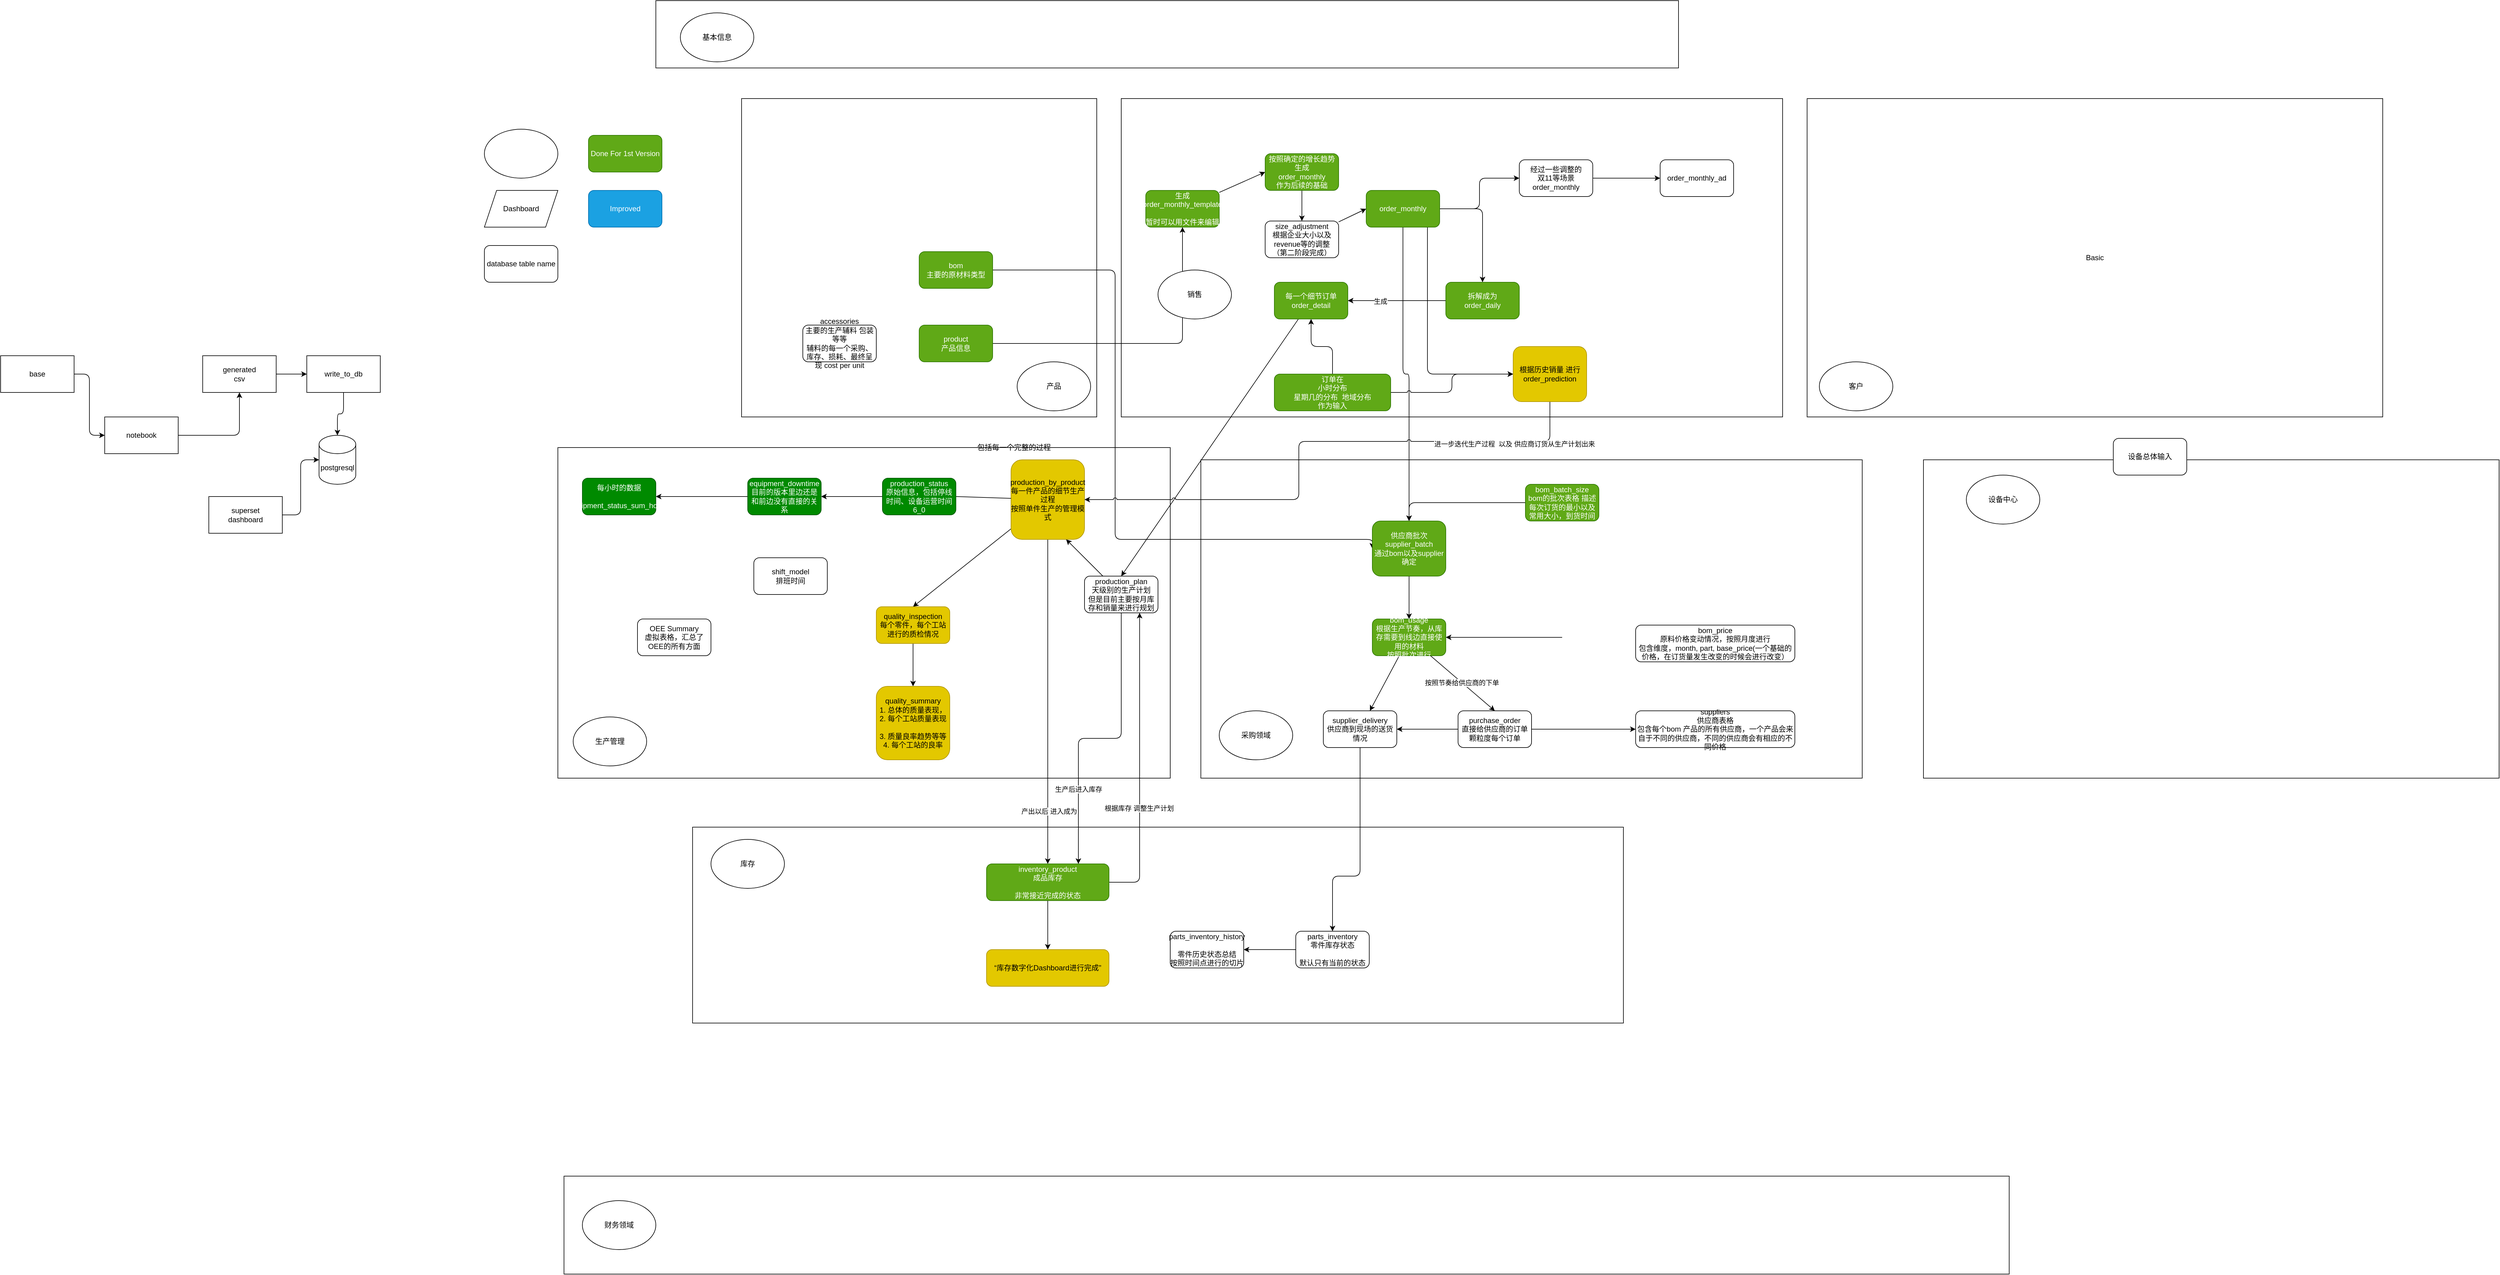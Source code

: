 <mxfile>
    <diagram id="VvcDA4hE2L22VD2zeNjT" name="Page-1">
        <mxGraphModel dx="2845" dy="1895" grid="1" gridSize="10" guides="1" tooltips="1" connect="1" arrows="1" fold="1" page="1" pageScale="1" pageWidth="850" pageHeight="1100" math="0" shadow="0">
            <root>
                <mxCell id="0"/>
                <mxCell id="1" parent="0"/>
                <mxCell id="67" value="" style="rounded=0;whiteSpace=wrap;html=1;" parent="1" vertex="1">
                    <mxGeometry x="-350" y="1200" width="1520" height="320" as="geometry"/>
                </mxCell>
                <mxCell id="62" value="" style="rounded=0;whiteSpace=wrap;html=1;" parent="1" vertex="1">
                    <mxGeometry x="480" y="600" width="1080" height="520" as="geometry"/>
                </mxCell>
                <mxCell id="59" value="" style="rounded=0;whiteSpace=wrap;html=1;" parent="1" vertex="1">
                    <mxGeometry x="-570" y="580" width="1000" height="540" as="geometry"/>
                </mxCell>
                <mxCell id="58" value="" style="rounded=0;whiteSpace=wrap;html=1;" parent="1" vertex="1">
                    <mxGeometry x="350" y="10" width="1080" height="520" as="geometry"/>
                </mxCell>
                <mxCell id="55" value="" style="rounded=0;whiteSpace=wrap;html=1;" parent="1" vertex="1">
                    <mxGeometry x="-270" y="10" width="580" height="520" as="geometry"/>
                </mxCell>
                <mxCell id="54" value="" style="rounded=0;whiteSpace=wrap;html=1;" parent="1" vertex="1">
                    <mxGeometry x="-410" y="-150" width="1670" height="110" as="geometry"/>
                </mxCell>
                <mxCell id="22" style="edgeStyle=none;html=1;entryX=0;entryY=0.5;entryDx=0;entryDy=0;" parent="1" source="7" target="21" edge="1">
                    <mxGeometry relative="1" as="geometry"/>
                </mxCell>
                <mxCell id="7" value="生成&lt;br&gt;order_monthly_template&lt;br&gt;&lt;br&gt;暂时可以用文件来编辑" style="rounded=1;whiteSpace=wrap;html=1;fillColor=#60a917;fontColor=#ffffff;strokeColor=#2D7600;" parent="1" vertex="1">
                    <mxGeometry x="390" y="160" width="120" height="60" as="geometry"/>
                </mxCell>
                <mxCell id="20" style="edgeStyle=orthogonalEdgeStyle;html=1;" parent="1" source="8" target="7" edge="1">
                    <mxGeometry relative="1" as="geometry"/>
                </mxCell>
                <mxCell id="8" value="product&lt;br&gt;产品信息" style="rounded=1;whiteSpace=wrap;html=1;fillColor=#60a917;fontColor=#ffffff;strokeColor=#2D7600;" parent="1" vertex="1">
                    <mxGeometry x="20" y="380" width="120" height="60" as="geometry"/>
                </mxCell>
                <mxCell id="24" style="edgeStyle=none;html=1;entryX=0;entryY=0.5;entryDx=0;entryDy=0;" parent="1" source="9" target="10" edge="1">
                    <mxGeometry relative="1" as="geometry"/>
                </mxCell>
                <mxCell id="9" value="size_adjustment&lt;br&gt;根据企业大小以及revenue等的调整&lt;br&gt;（第二阶段完成）" style="rounded=1;whiteSpace=wrap;html=1;" parent="1" vertex="1">
                    <mxGeometry x="585" y="210" width="120" height="60" as="geometry"/>
                </mxCell>
                <mxCell id="44" style="edgeStyle=orthogonalEdgeStyle;html=1;entryX=0.5;entryY=0;entryDx=0;entryDy=0;" parent="1" source="10" target="16" edge="1">
                    <mxGeometry relative="1" as="geometry"/>
                </mxCell>
                <mxCell id="45" style="edgeStyle=orthogonalEdgeStyle;html=1;entryX=0;entryY=0.5;entryDx=0;entryDy=0;" parent="1" source="10" target="15" edge="1">
                    <mxGeometry relative="1" as="geometry"/>
                </mxCell>
                <mxCell id="77" style="edgeStyle=orthogonalEdgeStyle;html=1;entryX=0.5;entryY=0;entryDx=0;entryDy=0;" parent="1" source="10" target="34" edge="1">
                    <mxGeometry relative="1" as="geometry"/>
                </mxCell>
                <mxCell id="133" style="edgeStyle=orthogonalEdgeStyle;html=1;entryX=0;entryY=0.5;entryDx=0;entryDy=0;jumpStyle=arc;" edge="1" parent="1" source="10" target="131">
                    <mxGeometry relative="1" as="geometry">
                        <Array as="points">
                            <mxPoint x="850" y="460"/>
                        </Array>
                    </mxGeometry>
                </mxCell>
                <mxCell id="10" value="order_monthly" style="rounded=1;whiteSpace=wrap;html=1;fillColor=#60a917;fontColor=#ffffff;strokeColor=#2D7600;" parent="1" vertex="1">
                    <mxGeometry x="750" y="160" width="120" height="60" as="geometry"/>
                </mxCell>
                <mxCell id="26" style="edgeStyle=none;html=1;entryX=0.5;entryY=0;entryDx=0;entryDy=0;" parent="1" source="11" target="116" edge="1">
                    <mxGeometry relative="1" as="geometry"/>
                </mxCell>
                <mxCell id="11" value="每一个细节订单&lt;br&gt;order_detail" style="rounded=1;whiteSpace=wrap;html=1;fillColor=#60a917;fontColor=#ffffff;strokeColor=#2D7600;" parent="1" vertex="1">
                    <mxGeometry x="600" y="310" width="120" height="60" as="geometry"/>
                </mxCell>
                <mxCell id="27" style="edgeStyle=none;html=1;entryX=1;entryY=0.5;entryDx=0;entryDy=0;startArrow=none;" parent="1" source="50" target="18" edge="1">
                    <mxGeometry relative="1" as="geometry"/>
                </mxCell>
                <mxCell id="28" style="edgeStyle=none;html=1;entryX=0.5;entryY=0;entryDx=0;entryDy=0;" parent="1" source="12" target="19" edge="1">
                    <mxGeometry relative="1" as="geometry"/>
                </mxCell>
                <mxCell id="112" style="edgeStyle=orthogonalEdgeStyle;html=1;entryX=0.5;entryY=0;entryDx=0;entryDy=0;" parent="1" source="12" target="13" edge="1">
                    <mxGeometry relative="1" as="geometry"/>
                </mxCell>
                <mxCell id="113" value="产出以后 进入成为" style="edgeLabel;html=1;align=center;verticalAlign=middle;resizable=0;points=[];" parent="112" vertex="1" connectable="0">
                    <mxGeometry x="0.676" y="2" relative="1" as="geometry">
                        <mxPoint as="offset"/>
                    </mxGeometry>
                </mxCell>
                <mxCell id="12" value="production_by_product&lt;br&gt;每一件产品的细节生产过程&lt;br&gt;按照单件生产的管理模式" style="rounded=1;whiteSpace=wrap;html=1;fillColor=#e3c800;fontColor=#000000;strokeColor=#B09500;" parent="1" vertex="1">
                    <mxGeometry x="170" y="600" width="120" height="130" as="geometry"/>
                </mxCell>
                <mxCell id="124" style="edgeStyle=orthogonalEdgeStyle;html=1;entryX=0.75;entryY=1;entryDx=0;entryDy=0;exitX=1;exitY=0.5;exitDx=0;exitDy=0;" edge="1" parent="1" source="13" target="116">
                    <mxGeometry relative="1" as="geometry"/>
                </mxCell>
                <mxCell id="126" value="根据库存 调整生产计划" style="edgeLabel;html=1;align=center;verticalAlign=middle;resizable=0;points=[];" vertex="1" connectable="0" parent="124">
                    <mxGeometry x="-0.296" y="1" relative="1" as="geometry">
                        <mxPoint y="1" as="offset"/>
                    </mxGeometry>
                </mxCell>
                <mxCell id="130" value="" style="edgeStyle=orthogonalEdgeStyle;html=1;" edge="1" parent="1" source="13" target="129">
                    <mxGeometry relative="1" as="geometry"/>
                </mxCell>
                <mxCell id="13" value="inventory_product&lt;br&gt;成品库存&lt;br&gt;&lt;br&gt;非常接近完成的状态" style="rounded=1;whiteSpace=wrap;html=1;fillColor=#60a917;fontColor=#ffffff;strokeColor=#2D7600;" parent="1" vertex="1">
                    <mxGeometry x="130" y="1260" width="200" height="60" as="geometry"/>
                </mxCell>
                <mxCell id="14" value="order_monthly_ad" style="rounded=1;whiteSpace=wrap;html=1;" parent="1" vertex="1">
                    <mxGeometry x="1230" y="110" width="120" height="60" as="geometry"/>
                </mxCell>
                <mxCell id="46" style="edgeStyle=none;html=1;entryX=0;entryY=0.5;entryDx=0;entryDy=0;" parent="1" source="15" target="14" edge="1">
                    <mxGeometry relative="1" as="geometry">
                        <mxPoint x="1210" y="140" as="targetPoint"/>
                    </mxGeometry>
                </mxCell>
                <mxCell id="15" value="经过一些调整的&lt;br&gt;双11等场景&lt;br&gt;order_monthly" style="rounded=1;whiteSpace=wrap;html=1;" parent="1" vertex="1">
                    <mxGeometry x="1000" y="110" width="120" height="60" as="geometry"/>
                </mxCell>
                <mxCell id="47" style="edgeStyle=none;html=1;entryX=1;entryY=0.5;entryDx=0;entryDy=0;" parent="1" source="16" target="11" edge="1">
                    <mxGeometry relative="1" as="geometry"/>
                </mxCell>
                <mxCell id="109" value="生成" style="edgeLabel;html=1;align=center;verticalAlign=middle;resizable=0;points=[];" parent="47" vertex="1" connectable="0">
                    <mxGeometry x="0.339" y="1" relative="1" as="geometry">
                        <mxPoint as="offset"/>
                    </mxGeometry>
                </mxCell>
                <mxCell id="16" value="拆解成为&lt;br&gt;order_daily" style="rounded=1;whiteSpace=wrap;html=1;fillColor=#60a917;fontColor=#ffffff;strokeColor=#2D7600;" parent="1" vertex="1">
                    <mxGeometry x="880" y="310" width="120" height="60" as="geometry"/>
                </mxCell>
                <mxCell id="17" value="accessories&lt;br&gt;主要的生产辅料 包装等等&lt;br&gt;辅料的每一个采购、库存、损耗、最终呈现 cost per unit" style="rounded=1;whiteSpace=wrap;html=1;" parent="1" vertex="1">
                    <mxGeometry x="-170" y="380" width="120" height="60" as="geometry"/>
                </mxCell>
                <mxCell id="32" style="edgeStyle=none;html=1;entryX=1;entryY=0.5;entryDx=0;entryDy=0;" parent="1" source="18" target="31" edge="1">
                    <mxGeometry relative="1" as="geometry"/>
                </mxCell>
                <mxCell id="18" value="equipment_downtime&lt;br&gt;目前的版本里边还是和前边没有直接的关系" style="rounded=1;whiteSpace=wrap;html=1;fillColor=#008a00;fontColor=#ffffff;strokeColor=#005700;" parent="1" vertex="1">
                    <mxGeometry x="-260" y="630" width="120" height="60" as="geometry"/>
                </mxCell>
                <mxCell id="101" value="" style="edgeStyle=orthogonalEdgeStyle;html=1;" parent="1" source="19" target="100" edge="1">
                    <mxGeometry relative="1" as="geometry"/>
                </mxCell>
                <mxCell id="19" value="quality_inspection&lt;br&gt;每个零件，每个工站进行的质检情况" style="rounded=1;whiteSpace=wrap;html=1;fillColor=#e3c800;fontColor=#000000;strokeColor=#B09500;" parent="1" vertex="1">
                    <mxGeometry x="-50" y="840" width="120" height="60" as="geometry"/>
                </mxCell>
                <mxCell id="23" style="edgeStyle=none;html=1;entryX=0.5;entryY=0;entryDx=0;entryDy=0;" parent="1" source="21" target="9" edge="1">
                    <mxGeometry relative="1" as="geometry"/>
                </mxCell>
                <mxCell id="21" value="按照确定的增长趋势&lt;br&gt;生成&lt;br&gt;order_monthly&lt;br&gt;作为后续的基础" style="rounded=1;whiteSpace=wrap;html=1;fillColor=#60a917;fontColor=#ffffff;strokeColor=#2D7600;" parent="1" vertex="1">
                    <mxGeometry x="585" y="100" width="120" height="60" as="geometry"/>
                </mxCell>
                <mxCell id="78" style="edgeStyle=orthogonalEdgeStyle;html=1;entryX=0;entryY=0.5;entryDx=0;entryDy=0;" parent="1" source="29" target="34" edge="1">
                    <mxGeometry relative="1" as="geometry">
                        <Array as="points">
                            <mxPoint x="340" y="290"/>
                            <mxPoint x="340" y="730"/>
                        </Array>
                    </mxGeometry>
                </mxCell>
                <mxCell id="29" value="bom&lt;br&gt;主要的原材料类型" style="rounded=1;whiteSpace=wrap;html=1;fillColor=#60a917;fontColor=#ffffff;strokeColor=#2D7600;" parent="1" vertex="1">
                    <mxGeometry x="20" y="260" width="120" height="60" as="geometry"/>
                </mxCell>
                <mxCell id="31" value="每小时的数据&lt;br&gt;&lt;br&gt;equipment_status_sum_hourly" style="rounded=1;whiteSpace=wrap;html=1;fillColor=#008a00;fontColor=#ffffff;strokeColor=#005700;" parent="1" vertex="1">
                    <mxGeometry x="-530" y="630" width="120" height="60" as="geometry"/>
                </mxCell>
                <mxCell id="36" value="" style="edgeStyle=none;html=1;" parent="1" source="34" target="37" edge="1">
                    <mxGeometry relative="1" as="geometry"/>
                </mxCell>
                <mxCell id="34" value="供应商批次&lt;br&gt;supplier_batch&lt;br&gt;通过bom以及supplier确定" style="rounded=1;whiteSpace=wrap;html=1;fillColor=#60a917;fontColor=#ffffff;strokeColor=#2D7600;" parent="1" vertex="1">
                    <mxGeometry x="760" y="700" width="120" height="90" as="geometry"/>
                </mxCell>
                <mxCell id="114" style="edgeStyle=orthogonalEdgeStyle;html=1;entryX=0.5;entryY=0;entryDx=0;entryDy=0;" parent="1" source="35" target="98" edge="1">
                    <mxGeometry relative="1" as="geometry">
                        <Array as="points">
                            <mxPoint x="740" y="1280"/>
                            <mxPoint x="695" y="1280"/>
                        </Array>
                    </mxGeometry>
                </mxCell>
                <mxCell id="35" value="supplier_delivery&lt;br&gt;供应商到现场的送货情况" style="rounded=1;whiteSpace=wrap;html=1;" parent="1" vertex="1">
                    <mxGeometry x="680" y="1010" width="120" height="60" as="geometry"/>
                </mxCell>
                <mxCell id="40" value="" style="edgeStyle=none;html=1;" parent="1" source="37" target="35" edge="1">
                    <mxGeometry relative="1" as="geometry"/>
                </mxCell>
                <mxCell id="42" style="edgeStyle=none;html=1;entryX=0.5;entryY=0;entryDx=0;entryDy=0;" parent="1" source="37" target="41" edge="1">
                    <mxGeometry relative="1" as="geometry"/>
                </mxCell>
                <mxCell id="104" value="按照节奏给供应商的下单" style="edgeLabel;html=1;align=center;verticalAlign=middle;resizable=0;points=[];" parent="42" vertex="1" connectable="0">
                    <mxGeometry x="-0.029" relative="1" as="geometry">
                        <mxPoint as="offset"/>
                    </mxGeometry>
                </mxCell>
                <mxCell id="37" value="bom_usage&lt;br&gt;根据生产节奏，从库存需要到线边直接使用的材料&lt;br&gt;按照批次进行" style="rounded=1;whiteSpace=wrap;html=1;fillColor=#60a917;fontColor=#ffffff;strokeColor=#2D7600;" parent="1" vertex="1">
                    <mxGeometry x="760" y="860" width="120" height="60" as="geometry"/>
                </mxCell>
                <mxCell id="97" style="edgeStyle=orthogonalEdgeStyle;html=1;entryX=0;entryY=0.5;entryDx=0;entryDy=0;" parent="1" source="41" target="96" edge="1">
                    <mxGeometry relative="1" as="geometry"/>
                </mxCell>
                <mxCell id="103" style="edgeStyle=orthogonalEdgeStyle;html=1;entryX=1;entryY=0.5;entryDx=0;entryDy=0;" parent="1" source="41" target="35" edge="1">
                    <mxGeometry relative="1" as="geometry"/>
                </mxCell>
                <mxCell id="41" value="purchase_order&lt;br&gt;直接给供应商的订单&lt;br&gt;颗粒度每个订单" style="rounded=1;whiteSpace=wrap;html=1;" parent="1" vertex="1">
                    <mxGeometry x="900" y="1010" width="120" height="60" as="geometry"/>
                </mxCell>
                <mxCell id="49" style="edgeStyle=none;html=1;entryX=1;entryY=0.5;entryDx=0;entryDy=0;" parent="1" target="37" edge="1">
                    <mxGeometry relative="1" as="geometry">
                        <mxPoint x="1070" y="890" as="sourcePoint"/>
                    </mxGeometry>
                </mxCell>
                <mxCell id="51" value="" style="edgeStyle=none;html=1;entryX=1;entryY=0.5;entryDx=0;entryDy=0;endArrow=none;" parent="1" source="12" target="50" edge="1">
                    <mxGeometry relative="1" as="geometry">
                        <mxPoint x="280" y="660.0" as="sourcePoint"/>
                        <mxPoint x="-140" y="660.0" as="targetPoint"/>
                    </mxGeometry>
                </mxCell>
                <mxCell id="50" value="production_status&lt;br&gt;原始信息，包括停线时间、设备运营时间&lt;br&gt;6_0" style="rounded=1;whiteSpace=wrap;html=1;fillColor=#008a00;fontColor=#ffffff;strokeColor=#005700;" parent="1" vertex="1">
                    <mxGeometry x="-40" y="630" width="120" height="60" as="geometry"/>
                </mxCell>
                <mxCell id="52" value="生产管理" style="ellipse;whiteSpace=wrap;html=1;" parent="1" vertex="1">
                    <mxGeometry x="-545" y="1020" width="120" height="80" as="geometry"/>
                </mxCell>
                <mxCell id="53" value="OEE Summary&lt;br&gt;虚拟表格，汇总了OEE的所有方面" style="rounded=1;whiteSpace=wrap;html=1;" parent="1" vertex="1">
                    <mxGeometry x="-440" y="860" width="120" height="60" as="geometry"/>
                </mxCell>
                <mxCell id="60" value="产品" style="ellipse;whiteSpace=wrap;html=1;" parent="1" vertex="1">
                    <mxGeometry x="180" y="440" width="120" height="80" as="geometry"/>
                </mxCell>
                <mxCell id="61" value="基本信息" style="ellipse;whiteSpace=wrap;html=1;" parent="1" vertex="1">
                    <mxGeometry x="-370" y="-130" width="120" height="80" as="geometry"/>
                </mxCell>
                <mxCell id="63" value="销售" style="ellipse;whiteSpace=wrap;html=1;" parent="1" vertex="1">
                    <mxGeometry x="410" y="290" width="120" height="80" as="geometry"/>
                </mxCell>
                <mxCell id="64" value="采购领域" style="ellipse;whiteSpace=wrap;html=1;" parent="1" vertex="1">
                    <mxGeometry x="510" y="1010" width="120" height="80" as="geometry"/>
                </mxCell>
                <mxCell id="65" value="Basic" style="rounded=0;whiteSpace=wrap;html=1;" parent="1" vertex="1">
                    <mxGeometry x="1470" y="10" width="940" height="520" as="geometry"/>
                </mxCell>
                <mxCell id="66" value="客户" style="ellipse;whiteSpace=wrap;html=1;" parent="1" vertex="1">
                    <mxGeometry x="1490" y="440" width="120" height="80" as="geometry"/>
                </mxCell>
                <mxCell id="69" value="库存" style="ellipse;whiteSpace=wrap;html=1;" parent="1" vertex="1">
                    <mxGeometry x="-320" y="1220" width="120" height="80" as="geometry"/>
                </mxCell>
                <mxCell id="72" value="Dashboard" style="shape=parallelogram;perimeter=parallelogramPerimeter;whiteSpace=wrap;html=1;fixedSize=1;" parent="1" vertex="1">
                    <mxGeometry x="-690" y="160" width="120" height="60" as="geometry"/>
                </mxCell>
                <mxCell id="73" value="database table name" style="rounded=1;whiteSpace=wrap;html=1;" parent="1" vertex="1">
                    <mxGeometry x="-690" y="250" width="120" height="60" as="geometry"/>
                </mxCell>
                <mxCell id="74" value="" style="ellipse;whiteSpace=wrap;html=1;" parent="1" vertex="1">
                    <mxGeometry x="-690" y="60" width="120" height="80" as="geometry"/>
                </mxCell>
                <mxCell id="75" value="Done For 1st Version" style="rounded=1;whiteSpace=wrap;html=1;fillColor=#60a917;fontColor=#ffffff;strokeColor=#2D7600;" parent="1" vertex="1">
                    <mxGeometry x="-520" y="70" width="120" height="60" as="geometry"/>
                </mxCell>
                <mxCell id="76" value="Improved" style="rounded=1;whiteSpace=wrap;html=1;fillColor=#1ba1e2;fontColor=#ffffff;strokeColor=#006EAF;" parent="1" vertex="1">
                    <mxGeometry x="-520" y="160" width="120" height="60" as="geometry"/>
                </mxCell>
                <mxCell id="79" value="" style="rounded=0;whiteSpace=wrap;html=1;" parent="1" vertex="1">
                    <mxGeometry x="-560" y="1770" width="2360" height="160" as="geometry"/>
                </mxCell>
                <mxCell id="80" value="财务领域" style="ellipse;whiteSpace=wrap;html=1;" parent="1" vertex="1">
                    <mxGeometry x="-530" y="1810" width="120" height="80" as="geometry"/>
                </mxCell>
                <mxCell id="84" style="edgeStyle=orthogonalEdgeStyle;html=1;entryX=0;entryY=0.5;entryDx=0;entryDy=0;" parent="1" source="81" target="83" edge="1">
                    <mxGeometry relative="1" as="geometry"/>
                </mxCell>
                <mxCell id="81" value="base" style="rounded=0;whiteSpace=wrap;html=1;" parent="1" vertex="1">
                    <mxGeometry x="-1480" y="430" width="120" height="60" as="geometry"/>
                </mxCell>
                <mxCell id="87" style="edgeStyle=orthogonalEdgeStyle;html=1;" parent="1" source="82" target="86" edge="1">
                    <mxGeometry relative="1" as="geometry"/>
                </mxCell>
                <mxCell id="82" value="generated&lt;br&gt;csv" style="rounded=0;whiteSpace=wrap;html=1;" parent="1" vertex="1">
                    <mxGeometry x="-1150" y="430" width="120" height="60" as="geometry"/>
                </mxCell>
                <mxCell id="85" style="edgeStyle=orthogonalEdgeStyle;html=1;entryX=0.5;entryY=1;entryDx=0;entryDy=0;" parent="1" source="83" target="82" edge="1">
                    <mxGeometry relative="1" as="geometry"/>
                </mxCell>
                <mxCell id="83" value="notebook" style="rounded=0;whiteSpace=wrap;html=1;" parent="1" vertex="1">
                    <mxGeometry x="-1310" y="530" width="120" height="60" as="geometry"/>
                </mxCell>
                <mxCell id="90" style="edgeStyle=orthogonalEdgeStyle;html=1;" parent="1" source="86" target="89" edge="1">
                    <mxGeometry relative="1" as="geometry"/>
                </mxCell>
                <mxCell id="86" value="write_to_db" style="rounded=0;whiteSpace=wrap;html=1;" parent="1" vertex="1">
                    <mxGeometry x="-980" y="430" width="120" height="60" as="geometry"/>
                </mxCell>
                <mxCell id="89" value="postgresql" style="shape=cylinder3;whiteSpace=wrap;html=1;boundedLbl=1;backgroundOutline=1;size=15;" parent="1" vertex="1">
                    <mxGeometry x="-960" y="560" width="60" height="80" as="geometry"/>
                </mxCell>
                <mxCell id="92" style="edgeStyle=orthogonalEdgeStyle;html=1;entryX=0;entryY=0.5;entryDx=0;entryDy=0;entryPerimeter=0;" parent="1" source="91" target="89" edge="1">
                    <mxGeometry relative="1" as="geometry"/>
                </mxCell>
                <mxCell id="91" value="superset&lt;br&gt;dashboard" style="rounded=0;whiteSpace=wrap;html=1;" parent="1" vertex="1">
                    <mxGeometry x="-1140" y="660" width="120" height="60" as="geometry"/>
                </mxCell>
                <mxCell id="95" style="edgeStyle=orthogonalEdgeStyle;html=1;entryX=0.5;entryY=0;entryDx=0;entryDy=0;" parent="1" source="93" target="34" edge="1">
                    <mxGeometry relative="1" as="geometry"/>
                </mxCell>
                <mxCell id="93" value="bom_batch_size&lt;br&gt;bom的批次表格 描述每次订货的最小以及常用大小，到货时间" style="rounded=1;whiteSpace=wrap;html=1;fillColor=#60a917;fontColor=#ffffff;strokeColor=#2D7600;" parent="1" vertex="1">
                    <mxGeometry x="1010" y="640" width="120" height="60" as="geometry"/>
                </mxCell>
                <mxCell id="96" value="suppliers&lt;br&gt;供应商表格&lt;br&gt;包含每个bom 产品的所有供应商，一个产品会来自于不同的供应商，不同的供应商会有相应的不同价格" style="rounded=1;whiteSpace=wrap;html=1;" parent="1" vertex="1">
                    <mxGeometry x="1190" y="1010" width="260" height="60" as="geometry"/>
                </mxCell>
                <mxCell id="128" style="edgeStyle=orthogonalEdgeStyle;html=1;entryX=1;entryY=0.5;entryDx=0;entryDy=0;" edge="1" parent="1" source="98" target="99">
                    <mxGeometry relative="1" as="geometry"/>
                </mxCell>
                <mxCell id="98" value="parts_inventory&lt;br&gt;零件库存状态&lt;br&gt;&lt;br&gt;默认只有当前的状态" style="rounded=1;whiteSpace=wrap;html=1;" parent="1" vertex="1">
                    <mxGeometry x="635" y="1370" width="120" height="60" as="geometry"/>
                </mxCell>
                <mxCell id="99" value="parts_inventory_history&lt;br&gt;&lt;br&gt;零件历史状态总结&lt;br&gt;按照时间点进行的切片" style="rounded=1;whiteSpace=wrap;html=1;" parent="1" vertex="1">
                    <mxGeometry x="430" y="1370" width="120" height="60" as="geometry"/>
                </mxCell>
                <mxCell id="100" value="quality_summary&lt;br&gt;1. 总体的质量表现，2. 每个工站质量表现&lt;br&gt;&lt;br&gt;3. 质量良率趋势等等&lt;br&gt;4. 每个工站的良率" style="rounded=1;whiteSpace=wrap;html=1;fillColor=#e3c800;fontColor=#000000;strokeColor=#B09500;" parent="1" vertex="1">
                    <mxGeometry x="-50" y="970" width="120" height="120" as="geometry"/>
                </mxCell>
                <mxCell id="105" value="bom_price&lt;br&gt;原料价格变动情况，按照月度进行&lt;br&gt;包含维度，month, part, base_price(一个基础的价格，在订货量发生改变的时候会进行改变）" style="rounded=1;whiteSpace=wrap;html=1;" parent="1" vertex="1">
                    <mxGeometry x="1190" y="870" width="260" height="60" as="geometry"/>
                </mxCell>
                <mxCell id="107" value="shift_model&lt;br&gt;排班时间" style="rounded=1;whiteSpace=wrap;html=1;" parent="1" vertex="1">
                    <mxGeometry x="-250" y="760" width="120" height="60" as="geometry"/>
                </mxCell>
                <mxCell id="111" style="edgeStyle=orthogonalEdgeStyle;html=1;entryX=0.5;entryY=1;entryDx=0;entryDy=0;" parent="1" source="110" target="11" edge="1">
                    <mxGeometry relative="1" as="geometry"/>
                </mxCell>
                <mxCell id="132" style="edgeStyle=orthogonalEdgeStyle;html=1;entryX=0;entryY=0.5;entryDx=0;entryDy=0;jumpStyle=arc;" edge="1" parent="1" source="110" target="131">
                    <mxGeometry relative="1" as="geometry"/>
                </mxCell>
                <mxCell id="110" value="订单在&lt;br&gt;小时分布&lt;br&gt;星期几的分布&amp;nbsp; 地域分布&lt;br&gt;作为输入" style="rounded=1;whiteSpace=wrap;html=1;fillColor=#60a917;fontColor=#ffffff;strokeColor=#2D7600;" parent="1" vertex="1">
                    <mxGeometry x="600" y="460" width="190" height="60" as="geometry"/>
                </mxCell>
                <mxCell id="115" value="包括每一个完整的过程" style="text;html=1;strokeColor=none;fillColor=none;align=center;verticalAlign=middle;whiteSpace=wrap;rounded=0;" parent="1" vertex="1">
                    <mxGeometry x="110" y="560" width="130" height="40" as="geometry"/>
                </mxCell>
                <mxCell id="117" style="edgeStyle=none;html=1;entryX=0.75;entryY=1;entryDx=0;entryDy=0;" parent="1" source="116" target="12" edge="1">
                    <mxGeometry relative="1" as="geometry"/>
                </mxCell>
                <mxCell id="125" style="edgeStyle=orthogonalEdgeStyle;html=1;entryX=0.75;entryY=0;entryDx=0;entryDy=0;" edge="1" parent="1" source="116" target="13">
                    <mxGeometry relative="1" as="geometry"/>
                </mxCell>
                <mxCell id="127" value="生产后进入库存" style="edgeLabel;html=1;align=center;verticalAlign=middle;resizable=0;points=[];" vertex="1" connectable="0" parent="125">
                    <mxGeometry x="0.49" relative="1" as="geometry">
                        <mxPoint as="offset"/>
                    </mxGeometry>
                </mxCell>
                <mxCell id="116" value="production_plan&lt;br&gt;天级别的生产计划&lt;br&gt;但是目前主要按月库存和销量来进行规划" style="rounded=1;whiteSpace=wrap;html=1;" parent="1" vertex="1">
                    <mxGeometry x="290" y="790" width="120" height="60" as="geometry"/>
                </mxCell>
                <mxCell id="120" value="" style="rounded=0;whiteSpace=wrap;html=1;" parent="1" vertex="1">
                    <mxGeometry x="1660" y="600" width="940" height="520" as="geometry"/>
                </mxCell>
                <mxCell id="121" value="设备中心" style="ellipse;whiteSpace=wrap;html=1;" parent="1" vertex="1">
                    <mxGeometry x="1730" y="625" width="120" height="80" as="geometry"/>
                </mxCell>
                <mxCell id="123" value="设备总体输入" style="rounded=1;whiteSpace=wrap;html=1;" parent="1" vertex="1">
                    <mxGeometry x="1970" y="565" width="120" height="60" as="geometry"/>
                </mxCell>
                <mxCell id="129" value="“库存数字化Dashboard进行完成”" style="rounded=1;whiteSpace=wrap;html=1;fillColor=#e3c800;fontColor=#000000;strokeColor=#B09500;" vertex="1" parent="1">
                    <mxGeometry x="130" y="1400" width="200" height="60" as="geometry"/>
                </mxCell>
                <mxCell id="134" style="edgeStyle=orthogonalEdgeStyle;jumpStyle=arc;html=1;entryX=1;entryY=0.5;entryDx=0;entryDy=0;" edge="1" parent="1" source="131" target="12">
                    <mxGeometry relative="1" as="geometry">
                        <Array as="points">
                            <mxPoint x="1050" y="570"/>
                            <mxPoint x="640" y="570"/>
                            <mxPoint x="640" y="665"/>
                        </Array>
                    </mxGeometry>
                </mxCell>
                <mxCell id="135" value="进一步迭代生产过程&amp;nbsp; 以及 供应商订货从生产计划出来" style="edgeLabel;html=1;align=center;verticalAlign=middle;resizable=0;points=[];" vertex="1" connectable="0" parent="134">
                    <mxGeometry x="-0.733" y="4" relative="1" as="geometry">
                        <mxPoint as="offset"/>
                    </mxGeometry>
                </mxCell>
                <mxCell id="131" value="根据历史销量 进行&lt;br&gt;order_prediction" style="rounded=1;whiteSpace=wrap;html=1;fillColor=#e3c800;fontColor=#000000;strokeColor=#B09500;" vertex="1" parent="1">
                    <mxGeometry x="990" y="415" width="120" height="90" as="geometry"/>
                </mxCell>
            </root>
        </mxGraphModel>
    </diagram>
</mxfile>